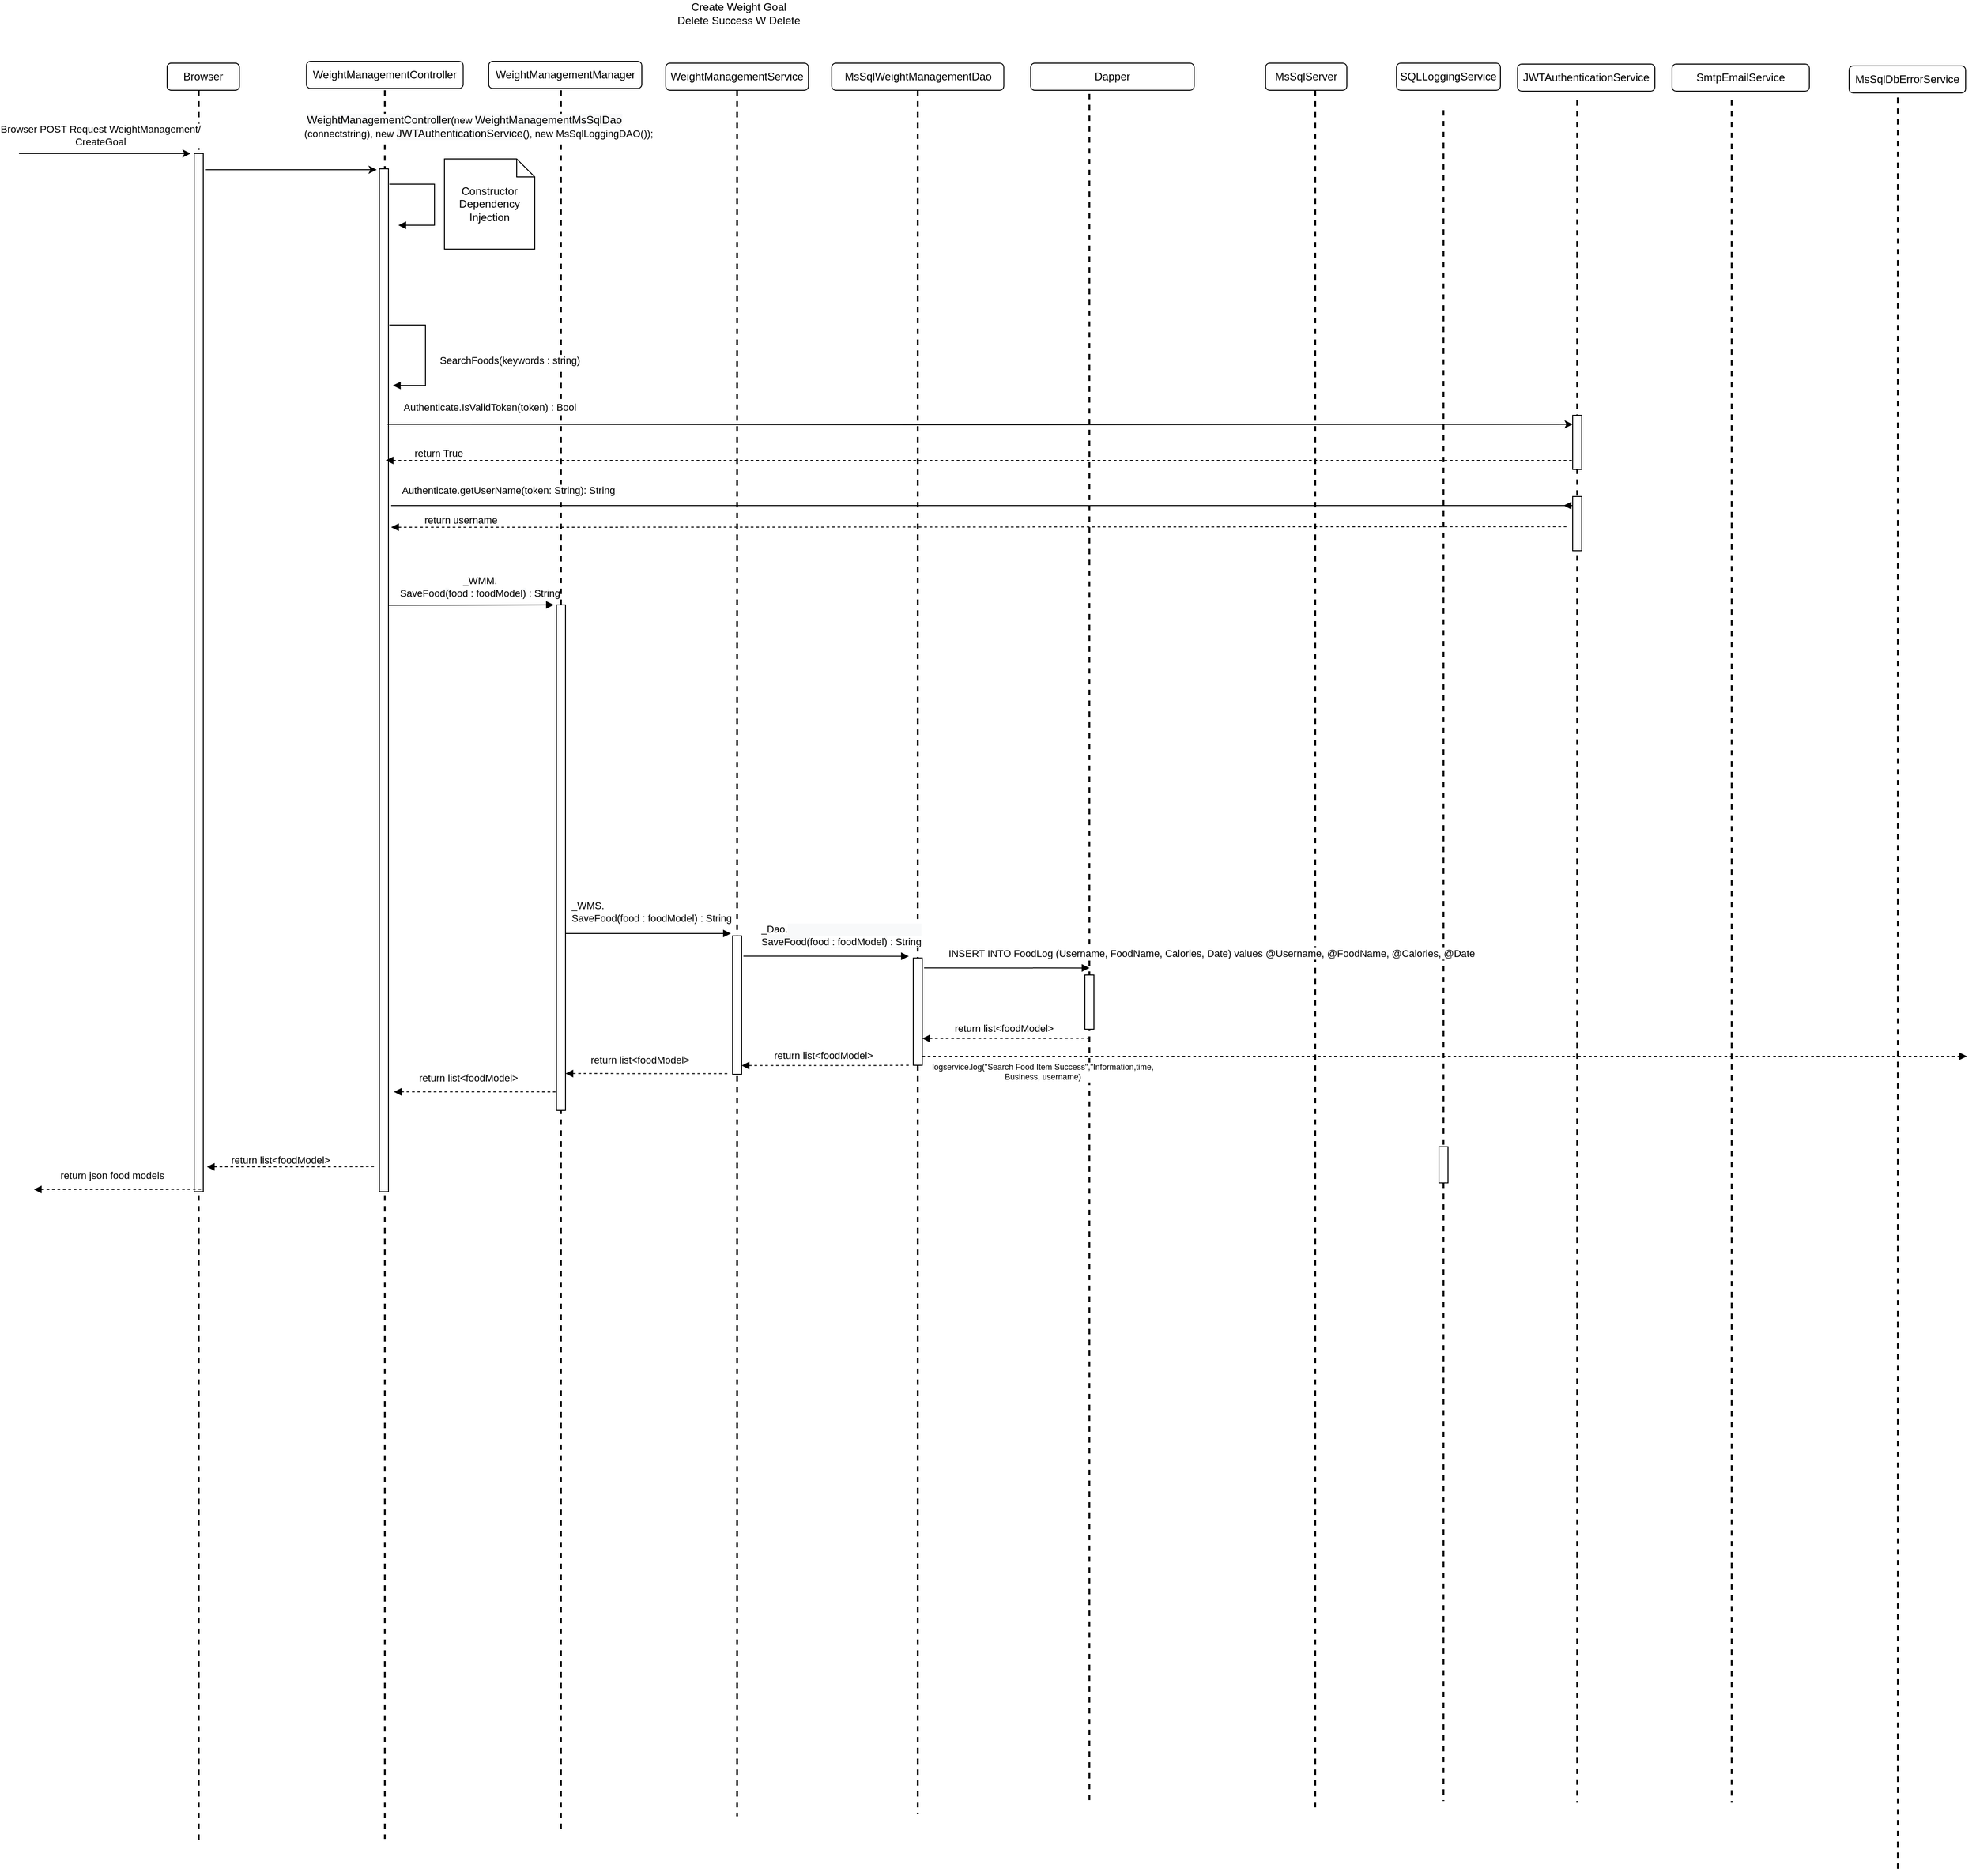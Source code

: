 <mxfile version="17.4.0" type="google" pages="2"><diagram id="Zu-n8dE4JaftM5KnnPa3" name="Success"><mxGraphModel dx="1277" dy="546" grid="1" gridSize="10" guides="1" tooltips="1" connect="1" arrows="1" fold="1" page="1" pageScale="1" pageWidth="850" pageHeight="1100" math="0" shadow="0"><root><mxCell id="0"/><mxCell id="1" parent="0"/><mxCell id="gEZreNW8Lg-8bu7KFCgB-1" value="WeightManagementController" style="rounded=1;whiteSpace=wrap;html=1;" parent="1" vertex="1"><mxGeometry x="368.25" y="88" width="173.5" height="30" as="geometry"/></mxCell><mxCell id="gEZreNW8Lg-8bu7KFCgB-2" value="WeightManagementService" style="rounded=1;whiteSpace=wrap;html=1;" parent="1" vertex="1"><mxGeometry x="766" y="90" width="158" height="30" as="geometry"/></mxCell><mxCell id="gEZreNW8Lg-8bu7KFCgB-3" value="MsSqlServer" style="rounded=1;whiteSpace=wrap;html=1;" parent="1" vertex="1"><mxGeometry x="1430" y="90" width="90" height="30" as="geometry"/></mxCell><mxCell id="gEZreNW8Lg-8bu7KFCgB-4" value="WeightManagementManager" style="rounded=1;whiteSpace=wrap;html=1;" parent="1" vertex="1"><mxGeometry x="570" y="88" width="169.5" height="30" as="geometry"/></mxCell><mxCell id="gEZreNW8Lg-8bu7KFCgB-5" value="" style="line;strokeWidth=2;direction=south;html=1;dashed=1;" parent="1" vertex="1"><mxGeometry x="450" y="120" width="10" height="1937" as="geometry"/></mxCell><mxCell id="gEZreNW8Lg-8bu7KFCgB-6" value="" style="line;strokeWidth=2;direction=south;html=1;dashed=1;" parent="1" vertex="1"><mxGeometry x="645" y="120" width="10" height="1929" as="geometry"/></mxCell><mxCell id="gEZreNW8Lg-8bu7KFCgB-7" value="" style="line;strokeWidth=2;direction=south;html=1;dashed=1;" parent="1" vertex="1"><mxGeometry x="840" y="120" width="10" height="1912" as="geometry"/></mxCell><mxCell id="gEZreNW8Lg-8bu7KFCgB-8" value="" style="line;strokeWidth=2;direction=south;html=1;dashed=1;" parent="1" vertex="1"><mxGeometry x="1480" y="120" width="10" height="1908" as="geometry"/></mxCell><mxCell id="gEZreNW8Lg-8bu7KFCgB-9" value="Create Weight Goal Delete Success W Delete" style="text;html=1;strokeColor=none;fillColor=none;align=center;verticalAlign=middle;whiteSpace=wrap;rounded=0;" parent="1" vertex="1"><mxGeometry x="776" y="20" width="142" height="30" as="geometry"/></mxCell><mxCell id="gEZreNW8Lg-8bu7KFCgB-11" value="" style="line;strokeWidth=2;direction=south;html=1;dashed=1;" parent="1" vertex="1"><mxGeometry x="1040" y="120" width="10" height="1909" as="geometry"/></mxCell><mxCell id="gEZreNW8Lg-8bu7KFCgB-12" value="" style="line;strokeWidth=2;direction=south;html=1;dashed=1;" parent="1" vertex="1"><mxGeometry x="1622" y="142" width="10" height="1873" as="geometry"/></mxCell><mxCell id="gEZreNW8Lg-8bu7KFCgB-13" value="SQLLoggingService" style="rounded=1;whiteSpace=wrap;html=1;" parent="1" vertex="1"><mxGeometry x="1575" y="90" width="115" height="30" as="geometry"/></mxCell><mxCell id="gEZreNW8Lg-8bu7KFCgB-14" value="Program.cs" style="rounded=1;whiteSpace=wrap;html=1;" parent="1" vertex="1"><mxGeometry x="214" y="90" width="80" height="30" as="geometry"/></mxCell><mxCell id="gEZreNW8Lg-8bu7KFCgB-15" value="" style="line;strokeWidth=2;direction=south;html=1;dashed=1;" parent="1" vertex="1"><mxGeometry x="244" y="120" width="10" height="1942" as="geometry"/></mxCell><mxCell id="gEZreNW8Lg-8bu7KFCgB-16" value="" style="html=1;points=[];perimeter=orthogonalPerimeter;" parent="1" vertex="1"><mxGeometry x="244" y="190" width="10" height="1150" as="geometry"/></mxCell><mxCell id="gEZreNW8Lg-8bu7KFCgB-17" value="" style="html=1;points=[];perimeter=orthogonalPerimeter;" parent="1" vertex="1"><mxGeometry x="449" y="207" width="10" height="1133" as="geometry"/></mxCell><mxCell id="gEZreNW8Lg-8bu7KFCgB-18" value="" style="line;strokeWidth=2;direction=south;html=1;dashed=1;" parent="1" vertex="1"><mxGeometry x="1230" y="124" width="10" height="1894" as="geometry"/></mxCell><mxCell id="gEZreNW8Lg-8bu7KFCgB-19" value="Dapper" style="rounded=1;whiteSpace=wrap;html=1;" parent="1" vertex="1"><mxGeometry x="1170" y="90" width="181" height="30" as="geometry"/></mxCell><mxCell id="gEZreNW8Lg-8bu7KFCgB-20" value="" style="line;strokeWidth=2;direction=south;html=1;dashed=1;" parent="1" vertex="1"><mxGeometry x="1770" y="131" width="10" height="1885" as="geometry"/></mxCell><mxCell id="gEZreNW8Lg-8bu7KFCgB-21" value="JWTAuthenticationService" style="rounded=1;whiteSpace=wrap;html=1;" parent="1" vertex="1"><mxGeometry x="1709" y="91" width="152" height="30" as="geometry"/></mxCell><mxCell id="gEZreNW8Lg-8bu7KFCgB-22" value="Browser" style="rounded=1;whiteSpace=wrap;html=1;" parent="1" vertex="1"><mxGeometry x="214" y="90" width="80" height="30" as="geometry"/></mxCell><mxCell id="gEZreNW8Lg-8bu7KFCgB-23" value="" style="endArrow=classic;html=1;rounded=0;" parent="1" edge="1"><mxGeometry width="50" height="50" relative="1" as="geometry"><mxPoint x="50" y="190" as="sourcePoint"/><mxPoint x="240" y="190" as="targetPoint"/></mxGeometry></mxCell><mxCell id="gEZreNW8Lg-8bu7KFCgB-24" value="&lt;div style=&quot;text-align: left&quot;&gt;Browser POST Request WeightManagement/&lt;/div&gt;&lt;span style=&quot;text-align: left&quot;&gt;CreateGoal&lt;/span&gt;" style="edgeLabel;html=1;align=center;verticalAlign=middle;resizable=0;points=[];" parent="gEZreNW8Lg-8bu7KFCgB-23" vertex="1" connectable="0"><mxGeometry x="0.567" y="-1" relative="1" as="geometry"><mxPoint x="-59" y="-21" as="offset"/></mxGeometry></mxCell><mxCell id="gEZreNW8Lg-8bu7KFCgB-25" value="" style="endArrow=classic;html=1;rounded=0;" parent="1" edge="1"><mxGeometry width="50" height="50" relative="1" as="geometry"><mxPoint x="256" y="208" as="sourcePoint"/><mxPoint x="446" y="208" as="targetPoint"/></mxGeometry></mxCell><mxCell id="gEZreNW8Lg-8bu7KFCgB-26" value="&lt;div style=&quot;text-align: left&quot;&gt;&lt;div&gt;&amp;nbsp;&lt;span style=&quot;font-size: 12px ; text-align: center ; background-color: rgb(248 , 249 , 250)&quot;&gt;WeightManagementController&lt;/span&gt;(new&amp;nbsp;&lt;span style=&quot;background-color: rgb(248 , 249 , 250) ; font-size: 12px ; text-align: center&quot;&gt;WeightManagementMsSqlDao&lt;/span&gt;&lt;br&gt;&lt;/div&gt;&lt;div&gt;(connectstring), new&amp;nbsp;&lt;span style=&quot;font-size: 12px ; text-align: center ; background-color: rgb(248 , 249 , 250)&quot;&gt;JWTAuthenticationService&lt;/span&gt;(),&lt;span style=&quot;text-align: left&quot;&gt; new MsSqlLoggingDAO()&lt;/span&gt;);&amp;nbsp;&lt;/div&gt;&lt;/div&gt;" style="edgeLabel;html=1;align=center;verticalAlign=middle;resizable=0;points=[];" parent="gEZreNW8Lg-8bu7KFCgB-25" vertex="1" connectable="0"><mxGeometry x="0.567" y="-1" relative="1" as="geometry"><mxPoint x="155" y="-49" as="offset"/></mxGeometry></mxCell><mxCell id="gEZreNW8Lg-8bu7KFCgB-27" value="" style="endArrow=block;endFill=1;html=1;edgeStyle=orthogonalEdgeStyle;align=left;verticalAlign=top;rounded=0;" parent="1" edge="1"><mxGeometry x="-1" relative="1" as="geometry"><mxPoint x="460" y="224.03" as="sourcePoint"/><mxPoint x="470" y="269.53" as="targetPoint"/><Array as="points"><mxPoint x="510" y="224.03"/><mxPoint x="510" y="269.03"/></Array></mxGeometry></mxCell><mxCell id="gEZreNW8Lg-8bu7KFCgB-28" value="Constructor Dependency Injection" style="shape=note;size=20;whiteSpace=wrap;html=1;" parent="1" vertex="1"><mxGeometry x="521" y="196" width="100" height="100" as="geometry"/></mxCell><mxCell id="gEZreNW8Lg-8bu7KFCgB-29" value="SearchFoods(keywords : string)" style="endArrow=block;endFill=1;html=1;edgeStyle=orthogonalEdgeStyle;align=left;verticalAlign=top;rounded=0;" parent="1" edge="1"><mxGeometry x="-0.082" y="14" relative="1" as="geometry"><mxPoint x="460" y="380" as="sourcePoint"/><mxPoint x="464" y="447" as="targetPoint"/><Array as="points"><mxPoint x="500" y="380"/><mxPoint x="500" y="447"/></Array><mxPoint as="offset"/></mxGeometry></mxCell><mxCell id="gEZreNW8Lg-8bu7KFCgB-30" value="" style="html=1;points=[];perimeter=orthogonalPerimeter;" parent="1" vertex="1"><mxGeometry x="645" y="690" width="10" height="560" as="geometry"/></mxCell><mxCell id="gEZreNW8Lg-8bu7KFCgB-31" value="" style="endArrow=none;endFill=0;html=1;edgeStyle=orthogonalEdgeStyle;align=left;verticalAlign=top;rounded=0;startArrow=block;startFill=1;dashed=1;" parent="1" edge="1"><mxGeometry x="-1" relative="1" as="geometry"><mxPoint x="258" y="1312.52" as="sourcePoint"/><mxPoint x="443" y="1312.26" as="targetPoint"/><Array as="points"><mxPoint x="398" y="1312.26"/><mxPoint x="398" y="1312.26"/></Array></mxGeometry></mxCell><mxCell id="gEZreNW8Lg-8bu7KFCgB-32" value="return list&amp;lt;foodModel&amp;gt;" style="edgeLabel;resizable=0;html=1;align=left;verticalAlign=bottom;" parent="gEZreNW8Lg-8bu7KFCgB-31" connectable="0" vertex="1"><mxGeometry x="-1" relative="1" as="geometry"><mxPoint x="25" y="1" as="offset"/></mxGeometry></mxCell><mxCell id="gEZreNW8Lg-8bu7KFCgB-47" value="" style="html=1;points=[];perimeter=orthogonalPerimeter;" parent="1" vertex="1"><mxGeometry x="1622" y="1290.26" width="10" height="40" as="geometry"/></mxCell><mxCell id="gEZreNW8Lg-8bu7KFCgB-51" value="" style="endArrow=block;endFill=1;html=1;edgeStyle=orthogonalEdgeStyle;align=left;verticalAlign=top;rounded=0;exitX=1.133;exitY=0.18;exitDx=0;exitDy=0;exitPerimeter=0;entryX=-0.055;entryY=0.009;entryDx=0;entryDy=0;entryPerimeter=0;" parent="1" edge="1"><mxGeometry x="-1" relative="1" as="geometry"><mxPoint x="459.0" y="690.38" as="sourcePoint"/><mxPoint x="642.12" y="690.01" as="targetPoint"/><Array as="points"><mxPoint x="642.67" y="690.38"/></Array></mxGeometry></mxCell><mxCell id="gEZreNW8Lg-8bu7KFCgB-52" value="_WMM.&lt;br&gt;&lt;span style=&quot;text-align: left&quot;&gt;SaveFood&lt;/span&gt;&lt;span style=&quot;text-align: left ; background-color: rgb(248 , 249 , 250)&quot;&gt;(&lt;/span&gt;&lt;span style=&quot;text-align: left&quot;&gt;food : foodModel&lt;/span&gt;&lt;span style=&quot;text-align: left ; background-color: rgb(248 , 249 , 250)&quot;&gt;)&lt;/span&gt;&amp;nbsp;: String&lt;span style=&quot;text-align: left&quot;&gt;&lt;br&gt;&lt;/span&gt;" style="edgeLabel;html=1;align=center;verticalAlign=middle;resizable=0;points=[];" parent="gEZreNW8Lg-8bu7KFCgB-51" vertex="1" connectable="0"><mxGeometry x="-0.158" y="2" relative="1" as="geometry"><mxPoint x="24" y="-18" as="offset"/></mxGeometry></mxCell><mxCell id="gEZreNW8Lg-8bu7KFCgB-56" value="" style="endArrow=block;endFill=1;html=1;edgeStyle=orthogonalEdgeStyle;align=left;verticalAlign=top;rounded=0;startArrow=none;startFill=0;dashed=1;" parent="1" edge="1"><mxGeometry x="-1" relative="1" as="geometry"><mxPoint x="1050" y="1190" as="sourcePoint"/><mxPoint x="2206.5" y="1190" as="targetPoint"/><Array as="points"><mxPoint x="1708.5" y="1189.96"/></Array></mxGeometry></mxCell><mxCell id="gEZreNW8Lg-8bu7KFCgB-57" value="&lt;div style=&quot;font-size: 9px ; text-align: center&quot;&gt;logservice.log(&quot;Search Food Item Success&quot;,&quot;Information,time,&lt;/div&gt;&lt;div style=&quot;font-size: 9px ; text-align: center&quot;&gt;Business, username)&lt;/div&gt;" style="edgeLabel;resizable=0;html=1;align=left;verticalAlign=bottom;" parent="gEZreNW8Lg-8bu7KFCgB-56" connectable="0" vertex="1"><mxGeometry x="-1" relative="1" as="geometry"><mxPoint x="9" y="30" as="offset"/></mxGeometry></mxCell><mxCell id="gEZreNW8Lg-8bu7KFCgB-58" value="" style="endArrow=none;endFill=0;html=1;edgeStyle=orthogonalEdgeStyle;align=left;verticalAlign=top;rounded=0;startArrow=block;startFill=1;dashed=1;" parent="1" edge="1"><mxGeometry x="-1" relative="1" as="geometry"><mxPoint x="66.5" y="1337.52" as="sourcePoint"/><mxPoint x="251.5" y="1337.26" as="targetPoint"/><Array as="points"><mxPoint x="206.5" y="1337.26"/><mxPoint x="206.5" y="1337.26"/></Array></mxGeometry></mxCell><mxCell id="gEZreNW8Lg-8bu7KFCgB-59" value="return json food models" style="edgeLabel;resizable=0;html=1;align=left;verticalAlign=bottom;" parent="gEZreNW8Lg-8bu7KFCgB-58" connectable="0" vertex="1"><mxGeometry x="-1" relative="1" as="geometry"><mxPoint x="27" y="-7" as="offset"/></mxGeometry></mxCell><mxCell id="gEZreNW8Lg-8bu7KFCgB-87" value="" style="line;strokeWidth=2;direction=south;html=1;dashed=1;" parent="1" vertex="1"><mxGeometry x="1941" y="131" width="10" height="1885" as="geometry"/></mxCell><mxCell id="gEZreNW8Lg-8bu7KFCgB-88" value="SmtpEmailService" style="rounded=1;whiteSpace=wrap;html=1;" parent="1" vertex="1"><mxGeometry x="1880" y="91" width="152" height="30" as="geometry"/></mxCell><mxCell id="gEZreNW8Lg-8bu7KFCgB-105" value="" style="endArrow=block;endFill=1;html=1;edgeStyle=orthogonalEdgeStyle;align=left;verticalAlign=top;rounded=0;exitX=1.133;exitY=0.18;exitDx=0;exitDy=0;exitPerimeter=0;entryX=-0.055;entryY=0.009;entryDx=0;entryDy=0;entryPerimeter=0;" parent="1" edge="1"><mxGeometry x="-1" relative="1" as="geometry"><mxPoint x="655" y="1053.96" as="sourcePoint"/><mxPoint x="838.12" y="1053.96" as="targetPoint"/><Array as="points"><mxPoint x="838.67" y="1054.33"/></Array></mxGeometry></mxCell><mxCell id="gEZreNW8Lg-8bu7KFCgB-106" value="&lt;div style=&quot;text-align: left&quot;&gt;&lt;span style=&quot;text-align: center ; background-color: rgb(255 , 255 , 255)&quot;&gt;_WMS.&lt;/span&gt;&lt;br style=&quot;text-align: center&quot;&gt;SaveFood(&lt;span style=&quot;background-color: rgb(255 , 255 , 255)&quot;&gt;food : foodModel&lt;/span&gt;)&lt;span style=&quot;text-align: center ; background-color: rgb(255 , 255 , 255)&quot;&gt;&amp;nbsp;: String&lt;/span&gt;&lt;br&gt;&lt;/div&gt;" style="edgeLabel;html=1;align=center;verticalAlign=middle;resizable=0;points=[];labelBackgroundColor=none;" parent="gEZreNW8Lg-8bu7KFCgB-105" vertex="1" connectable="0"><mxGeometry x="-0.323" relative="1" as="geometry"><mxPoint x="33" y="-24" as="offset"/></mxGeometry></mxCell><mxCell id="gEZreNW8Lg-8bu7KFCgB-107" value="" style="html=1;points=[];perimeter=orthogonalPerimeter;" parent="1" vertex="1"><mxGeometry x="840" y="1056.62" width="10" height="153.38" as="geometry"/></mxCell><mxCell id="gEZreNW8Lg-8bu7KFCgB-108" value="" style="endArrow=none;endFill=0;html=1;edgeStyle=orthogonalEdgeStyle;align=left;verticalAlign=top;rounded=0;startArrow=block;startFill=1;dashed=1;" parent="1" edge="1"><mxGeometry x="-1" relative="1" as="geometry"><mxPoint x="655" y="1209.18" as="sourcePoint"/><mxPoint x="835" y="1209.23" as="targetPoint"/><Array as="points"><mxPoint x="790" y="1209.18"/><mxPoint x="790" y="1209.18"/></Array></mxGeometry></mxCell><mxCell id="gEZreNW8Lg-8bu7KFCgB-109" value="return list&amp;lt;foodModel&amp;gt;" style="edgeLabel;resizable=0;html=1;align=left;verticalAlign=bottom;" parent="gEZreNW8Lg-8bu7KFCgB-108" connectable="0" vertex="1"><mxGeometry x="-1" relative="1" as="geometry"><mxPoint x="26" y="-7" as="offset"/></mxGeometry></mxCell><mxCell id="gEZreNW8Lg-8bu7KFCgB-110" value="" style="endArrow=block;endFill=1;html=1;edgeStyle=orthogonalEdgeStyle;align=left;verticalAlign=top;rounded=0;exitX=1.133;exitY=0.18;exitDx=0;exitDy=0;exitPerimeter=0;entryX=-0.055;entryY=0.009;entryDx=0;entryDy=0;entryPerimeter=0;" parent="1" edge="1"><mxGeometry x="-1" relative="1" as="geometry"><mxPoint x="852.0" y="1079.16" as="sourcePoint"/><mxPoint x="1035.12" y="1079.2" as="targetPoint"/><Array as="points"><mxPoint x="1035.67" y="1079.57"/></Array></mxGeometry></mxCell><mxCell id="gEZreNW8Lg-8bu7KFCgB-111" value="&lt;div style=&quot;text-align: left&quot;&gt;&lt;div style=&quot;background-color: rgb(248 , 249 , 250)&quot;&gt;&lt;div&gt;&lt;span style=&quot;text-align: center ; background-color: rgb(255 , 255 , 255)&quot;&gt;_Dao.&lt;/span&gt;&lt;br style=&quot;text-align: center&quot;&gt;SaveFood(&lt;span style=&quot;background-color: rgb(255 , 255 , 255)&quot;&gt;food : foodModel&lt;/span&gt;)&lt;span style=&quot;text-align: center ; background-color: rgb(255 , 255 , 255)&quot;&gt;&amp;nbsp;: String&lt;/span&gt;&lt;br&gt;&lt;/div&gt;&lt;/div&gt;&lt;/div&gt;" style="edgeLabel;html=1;align=center;verticalAlign=middle;resizable=0;points=[];" parent="gEZreNW8Lg-8bu7KFCgB-110" vertex="1" connectable="0"><mxGeometry x="-0.323" relative="1" as="geometry"><mxPoint x="46" y="-23" as="offset"/></mxGeometry></mxCell><mxCell id="gEZreNW8Lg-8bu7KFCgB-112" value="" style="html=1;points=[];perimeter=orthogonalPerimeter;" parent="1" vertex="1"><mxGeometry x="1040" y="1081.18" width="10" height="118.82" as="geometry"/></mxCell><mxCell id="gEZreNW8Lg-8bu7KFCgB-116" value="" style="endArrow=none;endFill=0;html=1;edgeStyle=orthogonalEdgeStyle;align=left;verticalAlign=top;rounded=0;startArrow=block;startFill=1;dashed=1;" parent="1" edge="1"><mxGeometry x="-1" relative="1" as="geometry"><mxPoint x="850" y="1200.26" as="sourcePoint"/><mxPoint x="1035" y="1200.0" as="targetPoint"/><Array as="points"><mxPoint x="990" y="1199.95"/><mxPoint x="990" y="1199.95"/></Array></mxGeometry></mxCell><mxCell id="gEZreNW8Lg-8bu7KFCgB-117" value="return list&amp;lt;foodModel&amp;gt;" style="edgeLabel;resizable=0;html=1;align=left;verticalAlign=bottom;" parent="gEZreNW8Lg-8bu7KFCgB-116" connectable="0" vertex="1"><mxGeometry x="-1" relative="1" as="geometry"><mxPoint x="34" y="-3" as="offset"/></mxGeometry></mxCell><mxCell id="gEZreNW8Lg-8bu7KFCgB-129" value="" style="line;strokeWidth=2;direction=south;html=1;dashed=1;" parent="1" vertex="1"><mxGeometry x="2125" y="128" width="10" height="1968" as="geometry"/></mxCell><mxCell id="gEZreNW8Lg-8bu7KFCgB-130" value="MsSqlDbErrorService" style="rounded=1;whiteSpace=wrap;html=1;" parent="1" vertex="1"><mxGeometry x="2076" y="93" width="129" height="30" as="geometry"/></mxCell><mxCell id="gEZreNW8Lg-8bu7KFCgB-132" value="" style="endArrow=classic;html=1;rounded=0;edgeStyle=orthogonalEdgeStyle;entryX=0;entryY=0.167;entryDx=0;entryDy=0;entryPerimeter=0;" parent="1" target="gEZreNW8Lg-8bu7KFCgB-139" edge="1"><mxGeometry relative="1" as="geometry"><mxPoint x="458" y="490" as="sourcePoint"/><mxPoint x="1760" y="490" as="targetPoint"/></mxGeometry></mxCell><mxCell id="gEZreNW8Lg-8bu7KFCgB-133" value="Authenticate.IsValidToken(token) : Bool" style="edgeLabel;resizable=0;html=1;align=center;verticalAlign=middle;" parent="gEZreNW8Lg-8bu7KFCgB-132" connectable="0" vertex="1"><mxGeometry relative="1" as="geometry"><mxPoint x="-544" y="-20" as="offset"/></mxGeometry></mxCell><mxCell id="gEZreNW8Lg-8bu7KFCgB-134" value="" style="endArrow=none;endFill=0;html=1;edgeStyle=orthogonalEdgeStyle;align=left;verticalAlign=top;rounded=0;startArrow=block;startFill=1;dashed=1;entryX=0.462;entryY=-29.044;entryDx=0;entryDy=0;entryPerimeter=0;" parent="1" edge="1"><mxGeometry x="-1" relative="1" as="geometry"><mxPoint x="456" y="530" as="sourcePoint"/><mxPoint x="1778.44" y="528.806" as="targetPoint"/><Array as="points"><mxPoint x="1770" y="530"/><mxPoint x="1770" y="529"/></Array></mxGeometry></mxCell><mxCell id="gEZreNW8Lg-8bu7KFCgB-135" value="return True" style="edgeLabel;resizable=0;html=1;align=left;verticalAlign=bottom;" parent="gEZreNW8Lg-8bu7KFCgB-134" connectable="0" vertex="1"><mxGeometry x="-1" relative="1" as="geometry"><mxPoint x="30" as="offset"/></mxGeometry></mxCell><mxCell id="gEZreNW8Lg-8bu7KFCgB-136" value="Authenticate.getUserName(token: String): String" style="endArrow=block;endFill=1;html=1;edgeStyle=orthogonalEdgeStyle;align=left;verticalAlign=top;rounded=0;" parent="1" edge="1"><mxGeometry x="-0.985" y="30" relative="1" as="geometry"><mxPoint x="462" y="580" as="sourcePoint"/><mxPoint x="1760" y="580" as="targetPoint"/><mxPoint as="offset"/><Array as="points"><mxPoint x="1780" y="580"/></Array></mxGeometry></mxCell><mxCell id="gEZreNW8Lg-8bu7KFCgB-137" value="" style="endArrow=none;endFill=0;html=1;edgeStyle=orthogonalEdgeStyle;align=left;verticalAlign=top;rounded=0;startArrow=block;startFill=1;dashed=1;entryX=-0.438;entryY=0.556;entryDx=0;entryDy=0;entryPerimeter=0;" parent="1" target="gEZreNW8Lg-8bu7KFCgB-140" edge="1"><mxGeometry x="-1" relative="1" as="geometry"><mxPoint x="462" y="604" as="sourcePoint"/><mxPoint x="1772" y="604" as="targetPoint"/><Array as="points"><mxPoint x="601" y="604"/></Array></mxGeometry></mxCell><mxCell id="gEZreNW8Lg-8bu7KFCgB-138" value="return username" style="edgeLabel;resizable=0;html=1;align=left;verticalAlign=bottom;" parent="gEZreNW8Lg-8bu7KFCgB-137" connectable="0" vertex="1"><mxGeometry x="-1" relative="1" as="geometry"><mxPoint x="35" as="offset"/></mxGeometry></mxCell><mxCell id="gEZreNW8Lg-8bu7KFCgB-139" value="" style="html=1;points=[];perimeter=orthogonalPerimeter;" parent="1" vertex="1"><mxGeometry x="1770" y="480" width="10" height="60" as="geometry"/></mxCell><mxCell id="gEZreNW8Lg-8bu7KFCgB-140" value="" style="html=1;points=[];perimeter=orthogonalPerimeter;" parent="1" vertex="1"><mxGeometry x="1770" y="570" width="10" height="60" as="geometry"/></mxCell><mxCell id="_J33T24dU0ndYMFvRwaN-41" value="" style="endArrow=none;endFill=0;html=1;edgeStyle=orthogonalEdgeStyle;align=left;verticalAlign=top;rounded=0;startArrow=block;startFill=1;dashed=1;" parent="1" edge="1"><mxGeometry x="-1" relative="1" as="geometry"><mxPoint x="465" y="1229.41" as="sourcePoint"/><mxPoint x="645" y="1229.46" as="targetPoint"/><Array as="points"><mxPoint x="600" y="1229.41"/><mxPoint x="600" y="1229.41"/></Array></mxGeometry></mxCell><mxCell id="_J33T24dU0ndYMFvRwaN-42" value="return list&amp;lt;foodModel&amp;gt;" style="edgeLabel;resizable=0;html=1;align=left;verticalAlign=bottom;" parent="_J33T24dU0ndYMFvRwaN-41" connectable="0" vertex="1"><mxGeometry x="-1" relative="1" as="geometry"><mxPoint x="26" y="-7" as="offset"/></mxGeometry></mxCell><mxCell id="SjA-UsDPnyYuA9Mtx6YP-1" value="MsSqlWeightManagementDao" style="rounded=1;whiteSpace=wrap;html=1;" parent="1" vertex="1"><mxGeometry x="949.75" y="90" width="190.5" height="30" as="geometry"/></mxCell><mxCell id="hClZ6EBHg-DU-iO8Hf77-1" value="" style="endArrow=block;endFill=1;html=1;edgeStyle=orthogonalEdgeStyle;align=left;verticalAlign=top;rounded=0;exitX=1.133;exitY=0.18;exitDx=0;exitDy=0;exitPerimeter=0;entryX=-0.055;entryY=0.009;entryDx=0;entryDy=0;entryPerimeter=0;" parent="1" edge="1"><mxGeometry x="-1" relative="1" as="geometry"><mxPoint x="1052.0" y="1092.16" as="sourcePoint"/><mxPoint x="1235.12" y="1092.2" as="targetPoint"/><Array as="points"><mxPoint x="1235.67" y="1092.57"/></Array></mxGeometry></mxCell><mxCell id="hClZ6EBHg-DU-iO8Hf77-2" value="INSERT INTO FoodLog (Username, FoodName, Calories, Date) values @Username, @FoodName, @Calories, @Date" style="edgeLabel;html=1;align=center;verticalAlign=middle;resizable=0;points=[];" parent="hClZ6EBHg-DU-iO8Hf77-1" connectable="0" vertex="1"><mxGeometry x="-0.323" relative="1" as="geometry"><mxPoint x="256" y="-16" as="offset"/></mxGeometry></mxCell><mxCell id="hClZ6EBHg-DU-iO8Hf77-3" value="" style="html=1;points=[];perimeter=orthogonalPerimeter;" parent="1" vertex="1"><mxGeometry x="1230" y="1100" width="10" height="60" as="geometry"/></mxCell><mxCell id="hClZ6EBHg-DU-iO8Hf77-4" value="" style="endArrow=none;endFill=0;html=1;edgeStyle=orthogonalEdgeStyle;align=left;verticalAlign=top;rounded=0;startArrow=block;startFill=1;dashed=1;" parent="1" edge="1"><mxGeometry x="-1" relative="1" as="geometry"><mxPoint x="1050" y="1170.26" as="sourcePoint"/><mxPoint x="1235" y="1170.0" as="targetPoint"/><Array as="points"><mxPoint x="1190" y="1169.95"/><mxPoint x="1190" y="1169.95"/></Array></mxGeometry></mxCell><mxCell id="hClZ6EBHg-DU-iO8Hf77-5" value="return list&amp;lt;foodModel&amp;gt;" style="edgeLabel;resizable=0;html=1;align=left;verticalAlign=bottom;" parent="hClZ6EBHg-DU-iO8Hf77-4" connectable="0" vertex="1"><mxGeometry x="-1" relative="1" as="geometry"><mxPoint x="34" y="-3" as="offset"/></mxGeometry></mxCell></root></mxGraphModel></diagram><diagram name="InvalidToken" id="asKYfRH7LN4sN0O_VUEG"><mxGraphModel grid="1" gridSize="10" guides="1" tooltips="1" connect="1" arrows="1" page="1" fold="1" pageScale="1" pageWidth="850" pageHeight="1100" math="0" shadow="0"><root><mxCell id="YJ8ObVjsnDUGtwaK42XU-0"/><mxCell id="YJ8ObVjsnDUGtwaK42XU-1" parent="YJ8ObVjsnDUGtwaK42XU-0"/><mxCell id="YJ8ObVjsnDUGtwaK42XU-2" value="WeightManagementController" style="rounded=1;whiteSpace=wrap;html=1;" parent="YJ8ObVjsnDUGtwaK42XU-1" vertex="1"><mxGeometry x="368.25" y="88" width="173.5" height="30" as="geometry"/></mxCell><mxCell id="YJ8ObVjsnDUGtwaK42XU-3" value="WeightManagementServer" style="rounded=1;whiteSpace=wrap;html=1;" parent="YJ8ObVjsnDUGtwaK42XU-1" vertex="1"><mxGeometry x="766" y="90" width="158" height="30" as="geometry"/></mxCell><mxCell id="YJ8ObVjsnDUGtwaK42XU-4" value="MsSqlServer" style="rounded=1;whiteSpace=wrap;html=1;" parent="YJ8ObVjsnDUGtwaK42XU-1" vertex="1"><mxGeometry x="1430" y="90" width="90" height="30" as="geometry"/></mxCell><mxCell id="YJ8ObVjsnDUGtwaK42XU-5" value="WeightManagementManager" style="rounded=1;whiteSpace=wrap;html=1;" parent="YJ8ObVjsnDUGtwaK42XU-1" vertex="1"><mxGeometry x="570" y="88" width="169.5" height="30" as="geometry"/></mxCell><mxCell id="YJ8ObVjsnDUGtwaK42XU-6" value="" style="line;strokeWidth=2;direction=south;html=1;dashed=1;" parent="YJ8ObVjsnDUGtwaK42XU-1" vertex="1"><mxGeometry x="450" y="120" width="10" height="1937" as="geometry"/></mxCell><mxCell id="YJ8ObVjsnDUGtwaK42XU-7" value="" style="line;strokeWidth=2;direction=south;html=1;dashed=1;" parent="YJ8ObVjsnDUGtwaK42XU-1" vertex="1"><mxGeometry x="645" y="120" width="10" height="1929" as="geometry"/></mxCell><mxCell id="YJ8ObVjsnDUGtwaK42XU-8" value="" style="line;strokeWidth=2;direction=south;html=1;dashed=1;" parent="YJ8ObVjsnDUGtwaK42XU-1" vertex="1"><mxGeometry x="840" y="120" width="10" height="1912" as="geometry"/></mxCell><mxCell id="YJ8ObVjsnDUGtwaK42XU-9" value="" style="line;strokeWidth=2;direction=south;html=1;dashed=1;" parent="YJ8ObVjsnDUGtwaK42XU-1" vertex="1"><mxGeometry x="1480" y="120" width="10" height="1908" as="geometry"/></mxCell><mxCell id="YJ8ObVjsnDUGtwaK42XU-10" value="CREATE Weight Goal Fail Invalid Token" style="text;html=1;strokeColor=none;fillColor=none;align=center;verticalAlign=middle;whiteSpace=wrap;rounded=0;" parent="YJ8ObVjsnDUGtwaK42XU-1" vertex="1"><mxGeometry x="776" y="20" width="142" height="30" as="geometry"/></mxCell><mxCell id="YJ8ObVjsnDUGtwaK42XU-11" value="WeightManagementMsSqlDao" style="rounded=1;whiteSpace=wrap;html=1;" parent="YJ8ObVjsnDUGtwaK42XU-1" vertex="1"><mxGeometry x="949.75" y="90" width="190.5" height="30" as="geometry"/></mxCell><mxCell id="YJ8ObVjsnDUGtwaK42XU-12" value="" style="line;strokeWidth=2;direction=south;html=1;dashed=1;" parent="YJ8ObVjsnDUGtwaK42XU-1" vertex="1"><mxGeometry x="1040" y="120" width="10" height="1909" as="geometry"/></mxCell><mxCell id="YJ8ObVjsnDUGtwaK42XU-13" value="" style="line;strokeWidth=2;direction=south;html=1;dashed=1;" parent="YJ8ObVjsnDUGtwaK42XU-1" vertex="1"><mxGeometry x="1622" y="142" width="10" height="1873" as="geometry"/></mxCell><mxCell id="YJ8ObVjsnDUGtwaK42XU-14" value="SQLLoggingService" style="rounded=1;whiteSpace=wrap;html=1;" parent="YJ8ObVjsnDUGtwaK42XU-1" vertex="1"><mxGeometry x="1575" y="90" width="115" height="30" as="geometry"/></mxCell><mxCell id="YJ8ObVjsnDUGtwaK42XU-15" value="Program.cs" style="rounded=1;whiteSpace=wrap;html=1;" parent="YJ8ObVjsnDUGtwaK42XU-1" vertex="1"><mxGeometry x="214" y="90" width="80" height="30" as="geometry"/></mxCell><mxCell id="YJ8ObVjsnDUGtwaK42XU-16" value="" style="line;strokeWidth=2;direction=south;html=1;dashed=1;" parent="YJ8ObVjsnDUGtwaK42XU-1" vertex="1"><mxGeometry x="244" y="120" width="10" height="1942" as="geometry"/></mxCell><mxCell id="YJ8ObVjsnDUGtwaK42XU-17" value="" style="html=1;points=[];perimeter=orthogonalPerimeter;" parent="YJ8ObVjsnDUGtwaK42XU-1" vertex="1"><mxGeometry x="244" y="190" width="10" height="480" as="geometry"/></mxCell><mxCell id="YJ8ObVjsnDUGtwaK42XU-18" value="" style="html=1;points=[];perimeter=orthogonalPerimeter;" parent="YJ8ObVjsnDUGtwaK42XU-1" vertex="1"><mxGeometry x="449" y="207" width="10" height="433" as="geometry"/></mxCell><mxCell id="YJ8ObVjsnDUGtwaK42XU-19" value="" style="line;strokeWidth=2;direction=south;html=1;dashed=1;" parent="YJ8ObVjsnDUGtwaK42XU-1" vertex="1"><mxGeometry x="1230" y="124" width="10" height="1894" as="geometry"/></mxCell><mxCell id="YJ8ObVjsnDUGtwaK42XU-20" value="Dapper" style="rounded=1;whiteSpace=wrap;html=1;" parent="YJ8ObVjsnDUGtwaK42XU-1" vertex="1"><mxGeometry x="1199" y="90" width="90" height="30" as="geometry"/></mxCell><mxCell id="YJ8ObVjsnDUGtwaK42XU-21" value="" style="line;strokeWidth=2;direction=south;html=1;dashed=1;" parent="YJ8ObVjsnDUGtwaK42XU-1" vertex="1"><mxGeometry x="1770" y="131" width="10" height="1885" as="geometry"/></mxCell><mxCell id="YJ8ObVjsnDUGtwaK42XU-22" value="JWTAuthenticationService" style="rounded=1;whiteSpace=wrap;html=1;" parent="YJ8ObVjsnDUGtwaK42XU-1" vertex="1"><mxGeometry x="1709" y="91" width="152" height="30" as="geometry"/></mxCell><mxCell id="YJ8ObVjsnDUGtwaK42XU-23" value="Browser" style="rounded=1;whiteSpace=wrap;html=1;" parent="YJ8ObVjsnDUGtwaK42XU-1" vertex="1"><mxGeometry x="214" y="90" width="80" height="30" as="geometry"/></mxCell><mxCell id="YJ8ObVjsnDUGtwaK42XU-24" value="" style="endArrow=classic;html=1;rounded=0;" parent="YJ8ObVjsnDUGtwaK42XU-1" edge="1"><mxGeometry width="50" height="50" relative="1" as="geometry"><mxPoint x="50" y="190" as="sourcePoint"/><mxPoint x="240" y="190" as="targetPoint"/></mxGeometry></mxCell><mxCell id="YJ8ObVjsnDUGtwaK42XU-25" value="&lt;div style=&quot;text-align: left&quot;&gt;Browser POST Request WeightManagement/&lt;/div&gt;&lt;span style=&quot;text-align: left&quot;&gt;CreateGoal&lt;/span&gt;" style="edgeLabel;html=1;align=center;verticalAlign=middle;resizable=0;points=[];" parent="YJ8ObVjsnDUGtwaK42XU-24" vertex="1" connectable="0"><mxGeometry x="0.567" y="-1" relative="1" as="geometry"><mxPoint x="-59" y="-21" as="offset"/></mxGeometry></mxCell><mxCell id="YJ8ObVjsnDUGtwaK42XU-26" value="" style="endArrow=classic;html=1;rounded=0;" parent="YJ8ObVjsnDUGtwaK42XU-1" edge="1"><mxGeometry width="50" height="50" relative="1" as="geometry"><mxPoint x="256" y="208" as="sourcePoint"/><mxPoint x="446" y="208" as="targetPoint"/></mxGeometry></mxCell><mxCell id="YJ8ObVjsnDUGtwaK42XU-27" value="&lt;div style=&quot;text-align: left&quot;&gt;&lt;div&gt;&amp;nbsp;&lt;span style=&quot;font-size: 12px ; text-align: center ; background-color: rgb(248 , 249 , 250)&quot;&gt;AccountController&lt;/span&gt;(new&amp;nbsp;&lt;span style=&quot;background-color: rgb(248 , 249 , 250) ; font-size: 12px ; text-align: center&quot;&gt;WeightManagementMsSqlDao&lt;/span&gt;&lt;br&gt;&lt;/div&gt;&lt;div&gt;(connectstring), new&amp;nbsp;&lt;span style=&quot;font-size: 12px ; text-align: center ; background-color: rgb(248 , 249 , 250)&quot;&gt;JWTAuthenticationService&lt;/span&gt;(),&lt;span style=&quot;text-align: left&quot;&gt; new MsSqlLoggingDAO()&lt;/span&gt;);&amp;nbsp;&lt;/div&gt;&lt;/div&gt;" style="edgeLabel;html=1;align=center;verticalAlign=middle;resizable=0;points=[];" parent="YJ8ObVjsnDUGtwaK42XU-26" vertex="1" connectable="0"><mxGeometry x="0.567" y="-1" relative="1" as="geometry"><mxPoint x="155" y="-49" as="offset"/></mxGeometry></mxCell><mxCell id="YJ8ObVjsnDUGtwaK42XU-28" value="" style="endArrow=block;endFill=1;html=1;edgeStyle=orthogonalEdgeStyle;align=left;verticalAlign=top;rounded=0;" parent="YJ8ObVjsnDUGtwaK42XU-1" edge="1"><mxGeometry x="-1" relative="1" as="geometry"><mxPoint x="460" y="224.03" as="sourcePoint"/><mxPoint x="470" y="269.53" as="targetPoint"/><Array as="points"><mxPoint x="510" y="224.03"/><mxPoint x="510" y="269.03"/></Array></mxGeometry></mxCell><mxCell id="YJ8ObVjsnDUGtwaK42XU-29" value="Constructor Dependency Injection" style="shape=note;size=20;whiteSpace=wrap;html=1;" parent="YJ8ObVjsnDUGtwaK42XU-1" vertex="1"><mxGeometry x="521" y="196" width="100" height="100" as="geometry"/></mxCell><mxCell id="YJ8ObVjsnDUGtwaK42XU-30" value="CreateGoal(goalNum: int)" style="endArrow=block;endFill=1;html=1;edgeStyle=orthogonalEdgeStyle;align=left;verticalAlign=top;rounded=0;" parent="YJ8ObVjsnDUGtwaK42XU-1" edge="1"><mxGeometry x="-0.082" y="14" relative="1" as="geometry"><mxPoint x="460" y="380" as="sourcePoint"/><mxPoint x="464" y="447" as="targetPoint"/><Array as="points"><mxPoint x="586" y="380"/><mxPoint x="586" y="447"/></Array><mxPoint as="offset"/></mxGeometry></mxCell><mxCell id="YJ8ObVjsnDUGtwaK42XU-32" value="" style="endArrow=none;endFill=0;html=1;edgeStyle=orthogonalEdgeStyle;align=left;verticalAlign=top;rounded=0;startArrow=block;startFill=1;dashed=1;" parent="YJ8ObVjsnDUGtwaK42XU-1" edge="1"><mxGeometry x="-1" relative="1" as="geometry"><mxPoint x="255.75" y="622.26" as="sourcePoint"/><mxPoint x="440.75" y="622.0" as="targetPoint"/><Array as="points"><mxPoint x="395.75" y="622.0"/><mxPoint x="395.75" y="622.0"/></Array></mxGeometry></mxCell><mxCell id="YJ8ObVjsnDUGtwaK42XU-33" value="return&amp;nbsp;&lt;span style=&quot;background-color: rgb(248 , 249 , 250)&quot;&gt;&quot;Invalid Token&quot;&lt;/span&gt;" style="edgeLabel;resizable=0;html=1;align=left;verticalAlign=bottom;" parent="YJ8ObVjsnDUGtwaK42XU-32" connectable="0" vertex="1"><mxGeometry x="-1" relative="1" as="geometry"><mxPoint x="25" y="1" as="offset"/></mxGeometry></mxCell><mxCell id="YJ8ObVjsnDUGtwaK42XU-34" value="" style="html=1;points=[];perimeter=orthogonalPerimeter;" parent="YJ8ObVjsnDUGtwaK42XU-1" vertex="1"><mxGeometry x="1619.75" y="600" width="10" height="40" as="geometry"/></mxCell><mxCell id="YJ8ObVjsnDUGtwaK42XU-37" value="" style="endArrow=block;endFill=1;html=1;edgeStyle=orthogonalEdgeStyle;align=left;verticalAlign=top;rounded=0;startArrow=none;startFill=0;dashed=1;" parent="YJ8ObVjsnDUGtwaK42XU-1" edge="1"><mxGeometry x="-1" relative="1" as="geometry"><mxPoint x="458.75" y="610" as="sourcePoint"/><mxPoint x="1615.25" y="610" as="targetPoint"/><Array as="points"><mxPoint x="1117.25" y="609.96"/></Array></mxGeometry></mxCell><mxCell id="YJ8ObVjsnDUGtwaK42XU-38" value="&lt;div style=&quot;font-size: 9px ; text-align: center&quot;&gt;logservice.log(&quot;Invalid Token - Weight Goal&quot;,&quot;Information,time,&lt;/div&gt;&lt;div style=&quot;font-size: 9px ; text-align: center&quot;&gt;Business, username)&lt;/div&gt;" style="edgeLabel;resizable=0;html=1;align=left;verticalAlign=bottom;" parent="YJ8ObVjsnDUGtwaK42XU-37" connectable="0" vertex="1"><mxGeometry x="-1" relative="1" as="geometry"><mxPoint x="9" y="-6" as="offset"/></mxGeometry></mxCell><mxCell id="YJ8ObVjsnDUGtwaK42XU-39" value="" style="endArrow=none;endFill=0;html=1;edgeStyle=orthogonalEdgeStyle;align=left;verticalAlign=top;rounded=0;startArrow=block;startFill=1;dashed=1;" parent="YJ8ObVjsnDUGtwaK42XU-1" edge="1"><mxGeometry x="-1" relative="1" as="geometry"><mxPoint x="64.25" y="647.26" as="sourcePoint"/><mxPoint x="249.25" y="647" as="targetPoint"/><Array as="points"><mxPoint x="204.25" y="647"/><mxPoint x="204.25" y="647"/></Array></mxGeometry></mxCell><mxCell id="YJ8ObVjsnDUGtwaK42XU-40" value="redirect to home" style="edgeLabel;resizable=0;html=1;align=left;verticalAlign=bottom;" parent="YJ8ObVjsnDUGtwaK42XU-39" connectable="0" vertex="1"><mxGeometry x="-1" relative="1" as="geometry"><mxPoint x="27" y="-7" as="offset"/></mxGeometry></mxCell><mxCell id="YJ8ObVjsnDUGtwaK42XU-41" value="" style="line;strokeWidth=2;direction=south;html=1;dashed=1;" parent="YJ8ObVjsnDUGtwaK42XU-1" vertex="1"><mxGeometry x="1941" y="131" width="10" height="1885" as="geometry"/></mxCell><mxCell id="YJ8ObVjsnDUGtwaK42XU-42" value="SmtpEmailService" style="rounded=1;whiteSpace=wrap;html=1;" parent="YJ8ObVjsnDUGtwaK42XU-1" vertex="1"><mxGeometry x="1880" y="91" width="152" height="30" as="geometry"/></mxCell><mxCell id="YJ8ObVjsnDUGtwaK42XU-63" value="" style="line;strokeWidth=2;direction=south;html=1;dashed=1;" parent="YJ8ObVjsnDUGtwaK42XU-1" vertex="1"><mxGeometry x="2125" y="128" width="10" height="1968" as="geometry"/></mxCell><mxCell id="YJ8ObVjsnDUGtwaK42XU-64" value="MsSqlDbErrorService" style="rounded=1;whiteSpace=wrap;html=1;" parent="YJ8ObVjsnDUGtwaK42XU-1" vertex="1"><mxGeometry x="2076" y="93" width="129" height="30" as="geometry"/></mxCell><mxCell id="YJ8ObVjsnDUGtwaK42XU-65" value="" style="endArrow=classic;html=1;rounded=0;edgeStyle=orthogonalEdgeStyle;entryX=0;entryY=0.167;entryDx=0;entryDy=0;entryPerimeter=0;" parent="YJ8ObVjsnDUGtwaK42XU-1" target="YJ8ObVjsnDUGtwaK42XU-72" edge="1"><mxGeometry relative="1" as="geometry"><mxPoint x="458" y="490" as="sourcePoint"/><mxPoint x="1760" y="490" as="targetPoint"/></mxGeometry></mxCell><mxCell id="YJ8ObVjsnDUGtwaK42XU-66" value="Authenticate.IsValidToken(token) : Bool" style="edgeLabel;resizable=0;html=1;align=center;verticalAlign=middle;" parent="YJ8ObVjsnDUGtwaK42XU-65" connectable="0" vertex="1"><mxGeometry relative="1" as="geometry"><mxPoint x="-544" y="-20" as="offset"/></mxGeometry></mxCell><mxCell id="YJ8ObVjsnDUGtwaK42XU-67" value="" style="endArrow=none;endFill=0;html=1;edgeStyle=orthogonalEdgeStyle;align=left;verticalAlign=top;rounded=0;startArrow=block;startFill=1;dashed=1;entryX=0.462;entryY=-29.044;entryDx=0;entryDy=0;entryPerimeter=0;" parent="YJ8ObVjsnDUGtwaK42XU-1" edge="1"><mxGeometry x="-1" relative="1" as="geometry"><mxPoint x="456" y="530" as="sourcePoint"/><mxPoint x="1778.44" y="528.806" as="targetPoint"/><Array as="points"><mxPoint x="1770" y="530"/><mxPoint x="1770" y="529"/></Array></mxGeometry></mxCell><mxCell id="YJ8ObVjsnDUGtwaK42XU-68" value="return False" style="edgeLabel;resizable=0;html=1;align=left;verticalAlign=bottom;" parent="YJ8ObVjsnDUGtwaK42XU-67" connectable="0" vertex="1"><mxGeometry x="-1" relative="1" as="geometry"><mxPoint x="30" as="offset"/></mxGeometry></mxCell><mxCell id="YJ8ObVjsnDUGtwaK42XU-72" value="" style="html=1;points=[];perimeter=orthogonalPerimeter;" parent="YJ8ObVjsnDUGtwaK42XU-1" vertex="1"><mxGeometry x="1770" y="480" width="10" height="60" as="geometry"/></mxCell></root></mxGraphModel></diagram></mxfile>